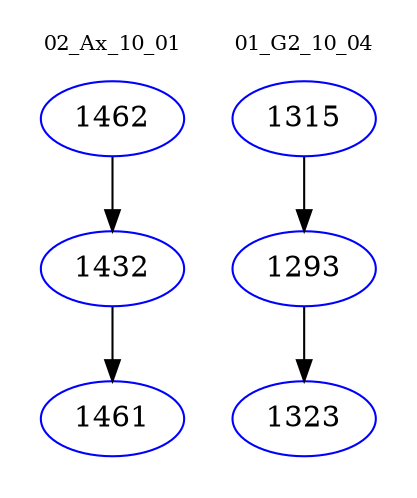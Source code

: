 digraph{
subgraph cluster_0 {
color = white
label = "02_Ax_10_01";
fontsize=10;
T0_1462 [label="1462", color="blue"]
T0_1462 -> T0_1432 [color="black"]
T0_1432 [label="1432", color="blue"]
T0_1432 -> T0_1461 [color="black"]
T0_1461 [label="1461", color="blue"]
}
subgraph cluster_1 {
color = white
label = "01_G2_10_04";
fontsize=10;
T1_1315 [label="1315", color="blue"]
T1_1315 -> T1_1293 [color="black"]
T1_1293 [label="1293", color="blue"]
T1_1293 -> T1_1323 [color="black"]
T1_1323 [label="1323", color="blue"]
}
}
